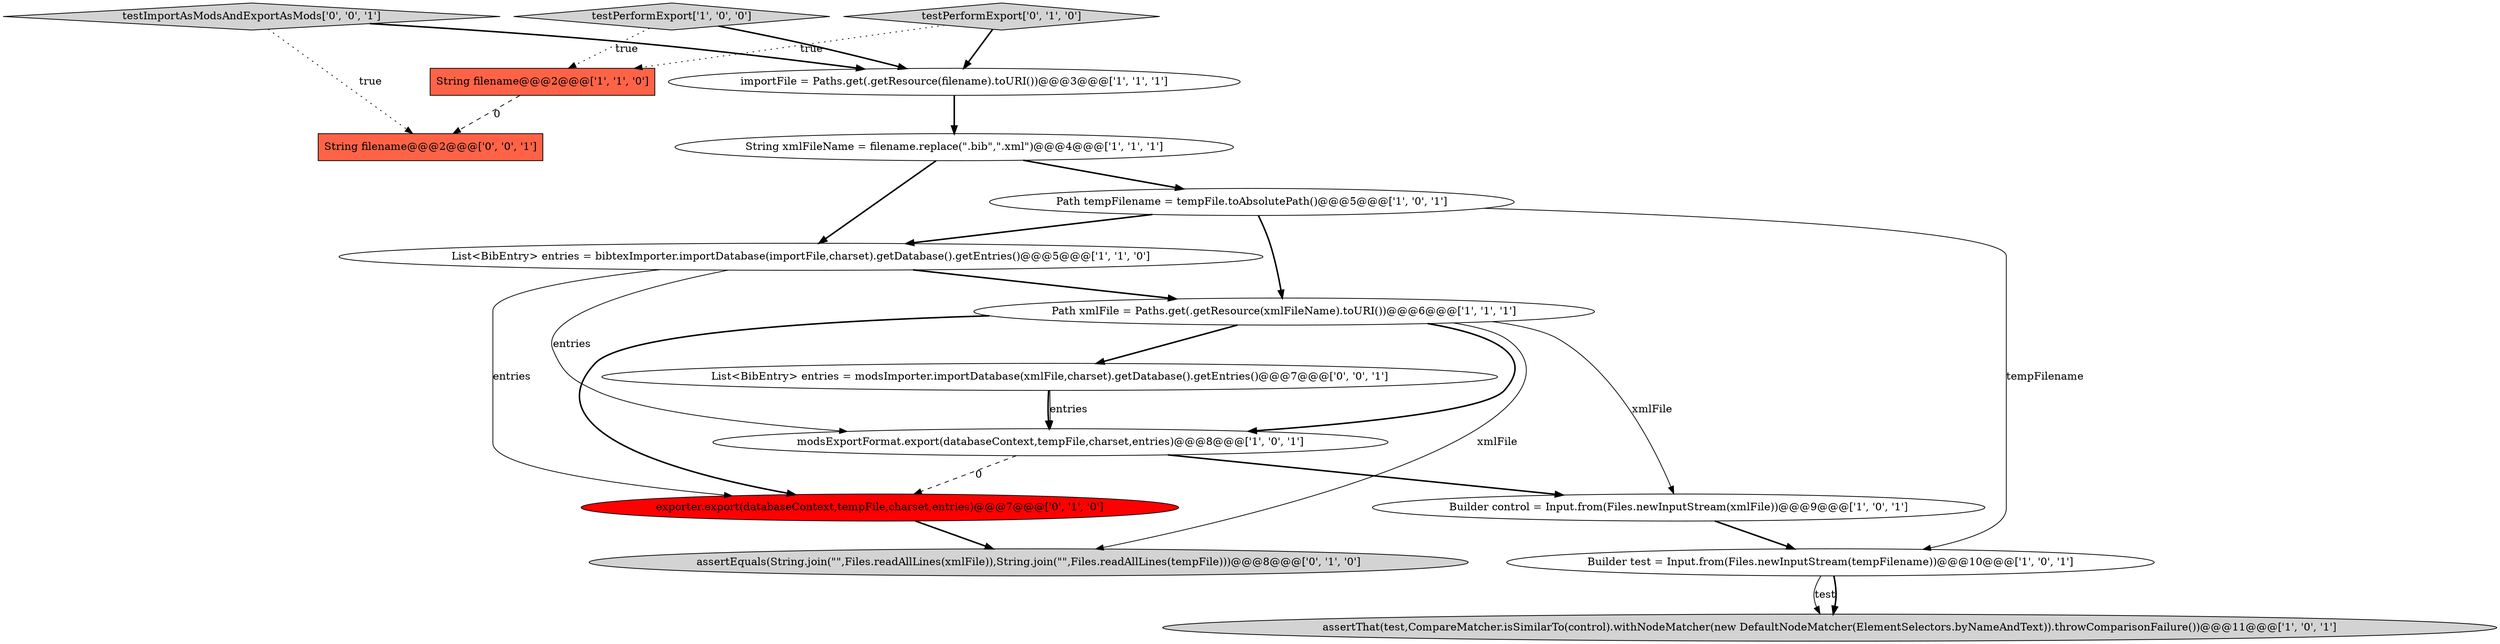 digraph {
16 [style = filled, label = "testImportAsModsAndExportAsMods['0', '0', '1']", fillcolor = lightgray, shape = diamond image = "AAA0AAABBB3BBB"];
13 [style = filled, label = "testPerformExport['0', '1', '0']", fillcolor = lightgray, shape = diamond image = "AAA0AAABBB2BBB"];
1 [style = filled, label = "importFile = Paths.get(.getResource(filename).toURI())@@@3@@@['1', '1', '1']", fillcolor = white, shape = ellipse image = "AAA0AAABBB1BBB"];
6 [style = filled, label = "testPerformExport['1', '0', '0']", fillcolor = lightgray, shape = diamond image = "AAA0AAABBB1BBB"];
10 [style = filled, label = "Path xmlFile = Paths.get(.getResource(xmlFileName).toURI())@@@6@@@['1', '1', '1']", fillcolor = white, shape = ellipse image = "AAA0AAABBB1BBB"];
14 [style = filled, label = "List<BibEntry> entries = modsImporter.importDatabase(xmlFile,charset).getDatabase().getEntries()@@@7@@@['0', '0', '1']", fillcolor = white, shape = ellipse image = "AAA0AAABBB3BBB"];
0 [style = filled, label = "String filename@@@2@@@['1', '1', '0']", fillcolor = tomato, shape = box image = "AAA0AAABBB1BBB"];
15 [style = filled, label = "String filename@@@2@@@['0', '0', '1']", fillcolor = tomato, shape = box image = "AAA0AAABBB3BBB"];
5 [style = filled, label = "String xmlFileName = filename.replace(\".bib\",\".xml\")@@@4@@@['1', '1', '1']", fillcolor = white, shape = ellipse image = "AAA0AAABBB1BBB"];
7 [style = filled, label = "List<BibEntry> entries = bibtexImporter.importDatabase(importFile,charset).getDatabase().getEntries()@@@5@@@['1', '1', '0']", fillcolor = white, shape = ellipse image = "AAA0AAABBB1BBB"];
11 [style = filled, label = "exporter.export(databaseContext,tempFile,charset,entries)@@@7@@@['0', '1', '0']", fillcolor = red, shape = ellipse image = "AAA1AAABBB2BBB"];
2 [style = filled, label = "assertThat(test,CompareMatcher.isSimilarTo(control).withNodeMatcher(new DefaultNodeMatcher(ElementSelectors.byNameAndText)).throwComparisonFailure())@@@11@@@['1', '0', '1']", fillcolor = lightgray, shape = ellipse image = "AAA0AAABBB1BBB"];
12 [style = filled, label = "assertEquals(String.join(\"\",Files.readAllLines(xmlFile)),String.join(\"\",Files.readAllLines(tempFile)))@@@8@@@['0', '1', '0']", fillcolor = lightgray, shape = ellipse image = "AAA0AAABBB2BBB"];
8 [style = filled, label = "Path tempFilename = tempFile.toAbsolutePath()@@@5@@@['1', '0', '1']", fillcolor = white, shape = ellipse image = "AAA0AAABBB1BBB"];
4 [style = filled, label = "Builder test = Input.from(Files.newInputStream(tempFilename))@@@10@@@['1', '0', '1']", fillcolor = white, shape = ellipse image = "AAA0AAABBB1BBB"];
9 [style = filled, label = "modsExportFormat.export(databaseContext,tempFile,charset,entries)@@@8@@@['1', '0', '1']", fillcolor = white, shape = ellipse image = "AAA0AAABBB1BBB"];
3 [style = filled, label = "Builder control = Input.from(Files.newInputStream(xmlFile))@@@9@@@['1', '0', '1']", fillcolor = white, shape = ellipse image = "AAA0AAABBB1BBB"];
1->5 [style = bold, label=""];
5->8 [style = bold, label=""];
8->10 [style = bold, label=""];
4->2 [style = solid, label="test"];
10->14 [style = bold, label=""];
7->10 [style = bold, label=""];
8->4 [style = solid, label="tempFilename"];
0->15 [style = dashed, label="0"];
11->12 [style = bold, label=""];
4->2 [style = bold, label=""];
10->12 [style = solid, label="xmlFile"];
3->4 [style = bold, label=""];
13->1 [style = bold, label=""];
8->7 [style = bold, label=""];
7->9 [style = solid, label="entries"];
6->1 [style = bold, label=""];
7->11 [style = solid, label="entries"];
16->1 [style = bold, label=""];
13->0 [style = dotted, label="true"];
10->3 [style = solid, label="xmlFile"];
9->3 [style = bold, label=""];
5->7 [style = bold, label=""];
9->11 [style = dashed, label="0"];
14->9 [style = bold, label=""];
10->9 [style = bold, label=""];
6->0 [style = dotted, label="true"];
14->9 [style = solid, label="entries"];
16->15 [style = dotted, label="true"];
10->11 [style = bold, label=""];
}
